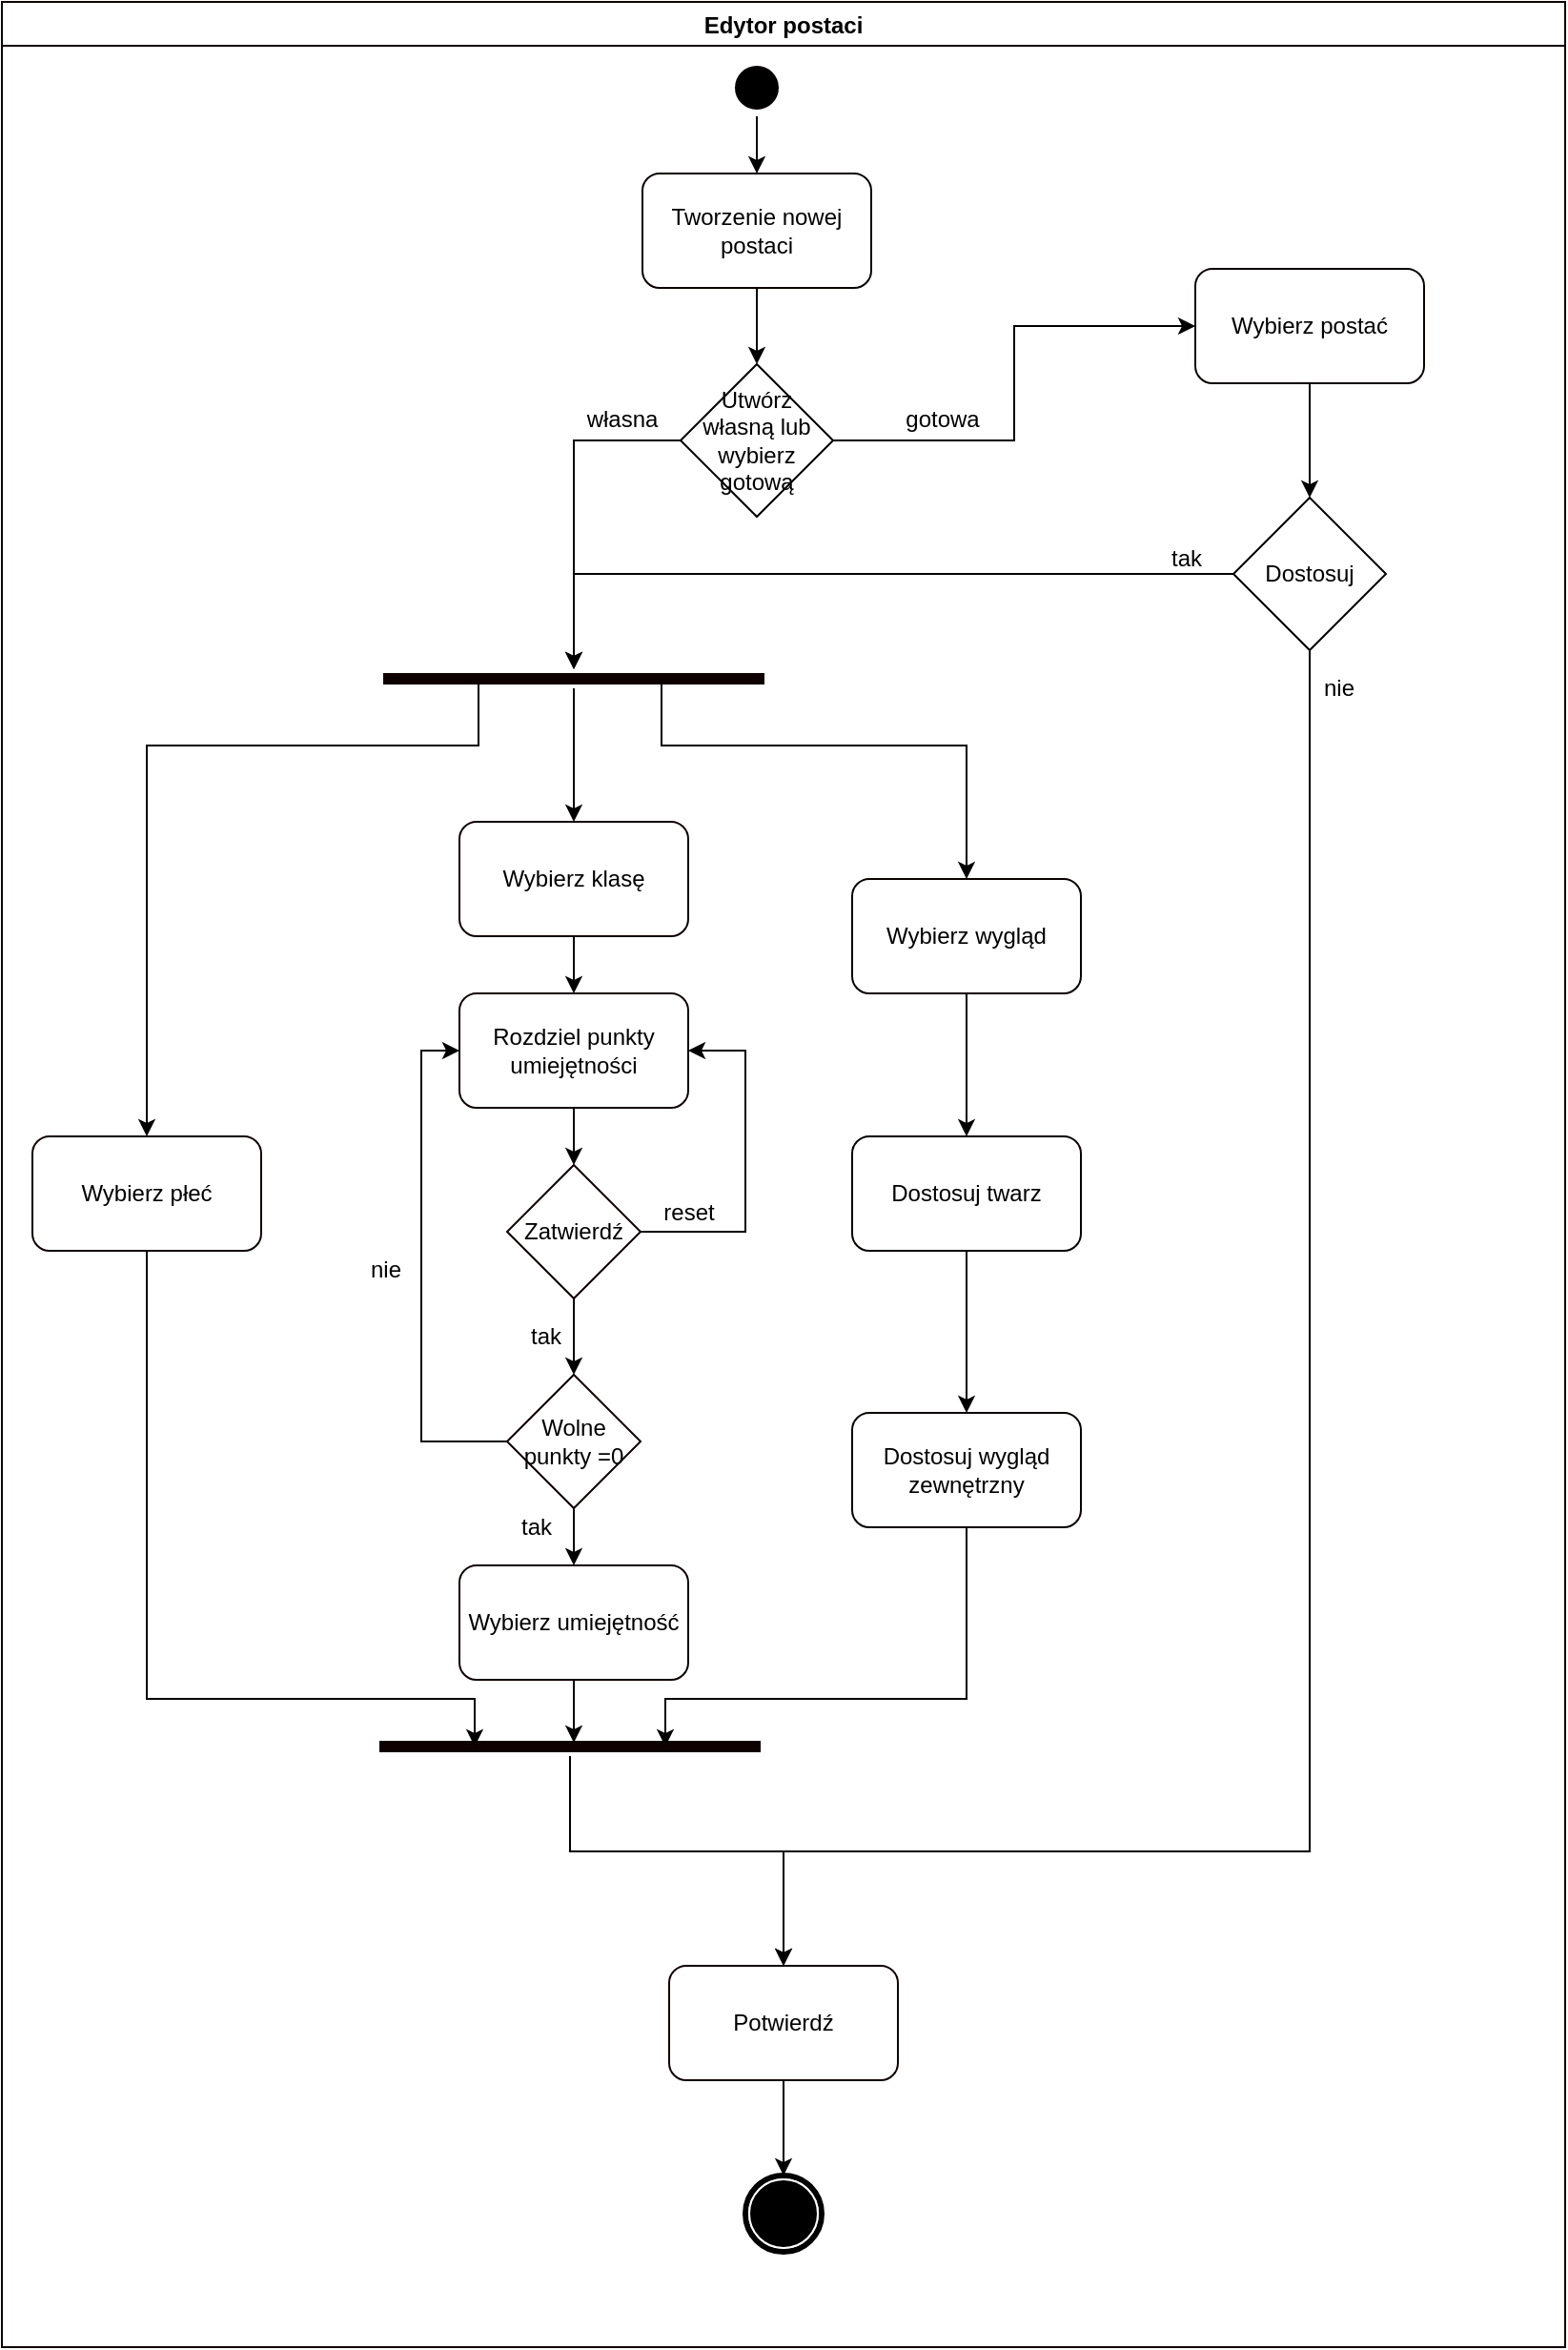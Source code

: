 <mxfile version="13.1.2" type="device"><diagram id="g4oZgtwVzUHh5buX6FxW" name="Page-1"><mxGraphModel dx="1382" dy="2053" grid="1" gridSize="10" guides="1" tooltips="1" connect="1" arrows="1" fold="1" page="1" pageScale="1" pageWidth="827" pageHeight="1169" math="0" shadow="0"><root><mxCell id="0"/><mxCell id="1" parent="0"/><mxCell id="P9ZD3gbq-AAUb1U4SVyz-56" value="Edytor postaci" style="swimlane;strokeColor=#0F0000;" parent="1" vertex="1"><mxGeometry x="4" y="-20" width="820" height="1230" as="geometry"/></mxCell><mxCell id="P9ZD3gbq-AAUb1U4SVyz-57" value="reset&lt;br&gt;" style="text;html=1;align=center;verticalAlign=middle;resizable=0;points=[];autosize=1;" parent="P9ZD3gbq-AAUb1U4SVyz-56" vertex="1"><mxGeometry x="340" y="625" width="40" height="20" as="geometry"/></mxCell><mxCell id="P9ZD3gbq-AAUb1U4SVyz-58" value="tak&lt;br&gt;" style="text;html=1;align=center;verticalAlign=middle;resizable=0;points=[];autosize=1;" parent="P9ZD3gbq-AAUb1U4SVyz-56" vertex="1"><mxGeometry x="270" y="690" width="30" height="20" as="geometry"/></mxCell><mxCell id="P9ZD3gbq-AAUb1U4SVyz-17" value="Wybierz płeć" style="rounded=1;whiteSpace=wrap;html=1;strokeColor=#0F0000;" parent="P9ZD3gbq-AAUb1U4SVyz-56" vertex="1"><mxGeometry x="16" y="595" width="120" height="60" as="geometry"/></mxCell><mxCell id="P9ZD3gbq-AAUb1U4SVyz-19" value="Wybierz klasę" style="rounded=1;whiteSpace=wrap;html=1;strokeColor=#0F0000;" parent="P9ZD3gbq-AAUb1U4SVyz-56" vertex="1"><mxGeometry x="240" y="430" width="120" height="60" as="geometry"/></mxCell><mxCell id="P9ZD3gbq-AAUb1U4SVyz-38" value="Rozdziel punkty umiejętności" style="rounded=1;whiteSpace=wrap;html=1;strokeColor=#0F0000;" parent="P9ZD3gbq-AAUb1U4SVyz-56" vertex="1"><mxGeometry x="240" y="520" width="120" height="60" as="geometry"/></mxCell><mxCell id="P9ZD3gbq-AAUb1U4SVyz-41" value="" style="edgeStyle=orthogonalEdgeStyle;rounded=0;orthogonalLoop=1;jettySize=auto;html=1;" parent="P9ZD3gbq-AAUb1U4SVyz-56" source="P9ZD3gbq-AAUb1U4SVyz-19" target="P9ZD3gbq-AAUb1U4SVyz-38" edge="1"><mxGeometry relative="1" as="geometry"/></mxCell><mxCell id="P9ZD3gbq-AAUb1U4SVyz-60" style="edgeStyle=orthogonalEdgeStyle;rounded=0;orthogonalLoop=1;jettySize=auto;html=1;exitX=0.5;exitY=1;exitDx=0;exitDy=0;entryX=0.5;entryY=0;entryDx=0;entryDy=0;" parent="P9ZD3gbq-AAUb1U4SVyz-56" source="P9ZD3gbq-AAUb1U4SVyz-39" target="P9ZD3gbq-AAUb1U4SVyz-59" edge="1"><mxGeometry relative="1" as="geometry"/></mxCell><mxCell id="P9ZD3gbq-AAUb1U4SVyz-39" value="Zatwierdź" style="rhombus;whiteSpace=wrap;html=1;strokeColor=#0F0000;" parent="P9ZD3gbq-AAUb1U4SVyz-56" vertex="1"><mxGeometry x="265" y="610" width="70" height="70" as="geometry"/></mxCell><mxCell id="P9ZD3gbq-AAUb1U4SVyz-40" style="edgeStyle=orthogonalEdgeStyle;rounded=0;orthogonalLoop=1;jettySize=auto;html=1;exitX=1;exitY=0.5;exitDx=0;exitDy=0;entryX=1;entryY=0.5;entryDx=0;entryDy=0;" parent="P9ZD3gbq-AAUb1U4SVyz-56" source="P9ZD3gbq-AAUb1U4SVyz-39" target="P9ZD3gbq-AAUb1U4SVyz-38" edge="1"><mxGeometry relative="1" as="geometry"><Array as="points"><mxPoint x="390" y="645"/><mxPoint x="390" y="550"/></Array></mxGeometry></mxCell><mxCell id="P9ZD3gbq-AAUb1U4SVyz-42" value="" style="edgeStyle=orthogonalEdgeStyle;rounded=0;orthogonalLoop=1;jettySize=auto;html=1;" parent="P9ZD3gbq-AAUb1U4SVyz-56" source="P9ZD3gbq-AAUb1U4SVyz-38" target="P9ZD3gbq-AAUb1U4SVyz-39" edge="1"><mxGeometry relative="1" as="geometry"/></mxCell><mxCell id="P9ZD3gbq-AAUb1U4SVyz-43" value="Wybierz umiejętność" style="rounded=1;whiteSpace=wrap;html=1;strokeColor=#0F0000;" parent="P9ZD3gbq-AAUb1U4SVyz-56" vertex="1"><mxGeometry x="240" y="820" width="120" height="60" as="geometry"/></mxCell><mxCell id="P9ZD3gbq-AAUb1U4SVyz-61" style="edgeStyle=orthogonalEdgeStyle;rounded=0;orthogonalLoop=1;jettySize=auto;html=1;exitX=0;exitY=0.5;exitDx=0;exitDy=0;entryX=0;entryY=0.5;entryDx=0;entryDy=0;" parent="P9ZD3gbq-AAUb1U4SVyz-56" source="P9ZD3gbq-AAUb1U4SVyz-59" target="P9ZD3gbq-AAUb1U4SVyz-38" edge="1"><mxGeometry relative="1" as="geometry"/></mxCell><mxCell id="P9ZD3gbq-AAUb1U4SVyz-62" style="edgeStyle=orthogonalEdgeStyle;rounded=0;orthogonalLoop=1;jettySize=auto;html=1;exitX=0.5;exitY=1;exitDx=0;exitDy=0;entryX=0.5;entryY=0;entryDx=0;entryDy=0;" parent="P9ZD3gbq-AAUb1U4SVyz-56" source="P9ZD3gbq-AAUb1U4SVyz-59" target="P9ZD3gbq-AAUb1U4SVyz-43" edge="1"><mxGeometry relative="1" as="geometry"/></mxCell><mxCell id="P9ZD3gbq-AAUb1U4SVyz-59" value="Wolne punkty =0" style="rhombus;whiteSpace=wrap;html=1;strokeColor=#0F0000;" parent="P9ZD3gbq-AAUb1U4SVyz-56" vertex="1"><mxGeometry x="265" y="720" width="70" height="70" as="geometry"/></mxCell><mxCell id="P9ZD3gbq-AAUb1U4SVyz-66" value="tak&lt;br&gt;" style="text;html=1;align=center;verticalAlign=middle;resizable=0;points=[];autosize=1;" parent="P9ZD3gbq-AAUb1U4SVyz-56" vertex="1"><mxGeometry x="265" y="790" width="30" height="20" as="geometry"/></mxCell><mxCell id="P9ZD3gbq-AAUb1U4SVyz-67" value="nie" style="text;html=1;align=center;verticalAlign=middle;resizable=0;points=[];autosize=1;" parent="P9ZD3gbq-AAUb1U4SVyz-56" vertex="1"><mxGeometry x="186" y="655" width="30" height="20" as="geometry"/></mxCell><mxCell id="P9ZD3gbq-AAUb1U4SVyz-46" value="Dostosuj wygląd zewnętrzny" style="rounded=1;whiteSpace=wrap;html=1;strokeColor=#0A0000;" parent="P9ZD3gbq-AAUb1U4SVyz-56" vertex="1"><mxGeometry x="446" y="740" width="120" height="60" as="geometry"/></mxCell><mxCell id="P9ZD3gbq-AAUb1U4SVyz-45" value="Dostosuj twarz" style="rounded=1;whiteSpace=wrap;html=1;strokeColor=#0A0000;" parent="P9ZD3gbq-AAUb1U4SVyz-56" vertex="1"><mxGeometry x="446" y="595" width="120" height="60" as="geometry"/></mxCell><mxCell id="P9ZD3gbq-AAUb1U4SVyz-48" value="" style="edgeStyle=orthogonalEdgeStyle;rounded=0;orthogonalLoop=1;jettySize=auto;html=1;" parent="P9ZD3gbq-AAUb1U4SVyz-56" source="P9ZD3gbq-AAUb1U4SVyz-45" target="P9ZD3gbq-AAUb1U4SVyz-46" edge="1"><mxGeometry relative="1" as="geometry"/></mxCell><mxCell id="P9ZD3gbq-AAUb1U4SVyz-5" value="Wybierz wygląd" style="rounded=1;whiteSpace=wrap;html=1;strokeColor=#0A0000;" parent="P9ZD3gbq-AAUb1U4SVyz-56" vertex="1"><mxGeometry x="446" y="460" width="120" height="60" as="geometry"/></mxCell><mxCell id="P9ZD3gbq-AAUb1U4SVyz-47" value="" style="edgeStyle=orthogonalEdgeStyle;rounded=0;orthogonalLoop=1;jettySize=auto;html=1;" parent="P9ZD3gbq-AAUb1U4SVyz-56" source="P9ZD3gbq-AAUb1U4SVyz-5" target="P9ZD3gbq-AAUb1U4SVyz-45" edge="1"><mxGeometry relative="1" as="geometry"/></mxCell><mxCell id="JunRjvbxCPhccJJ_ZWVr-8" style="edgeStyle=orthogonalEdgeStyle;rounded=0;orthogonalLoop=1;jettySize=auto;html=1;exitX=1;exitY=0.5;exitDx=0;exitDy=0;entryX=0;entryY=0.5;entryDx=0;entryDy=0;" edge="1" parent="P9ZD3gbq-AAUb1U4SVyz-56" source="JunRjvbxCPhccJJ_ZWVr-1" target="JunRjvbxCPhccJJ_ZWVr-4"><mxGeometry relative="1" as="geometry"/></mxCell><mxCell id="JunRjvbxCPhccJJ_ZWVr-1" value="Utwórz własną lub wybierz gotową" style="rhombus;whiteSpace=wrap;html=1;" vertex="1" parent="P9ZD3gbq-AAUb1U4SVyz-56"><mxGeometry x="356" y="190" width="80" height="80" as="geometry"/></mxCell><mxCell id="JunRjvbxCPhccJJ_ZWVr-6" style="edgeStyle=orthogonalEdgeStyle;rounded=0;orthogonalLoop=1;jettySize=auto;html=1;exitX=0.5;exitY=1;exitDx=0;exitDy=0;" edge="1" parent="P9ZD3gbq-AAUb1U4SVyz-56" source="JunRjvbxCPhccJJ_ZWVr-4" target="JunRjvbxCPhccJJ_ZWVr-5"><mxGeometry relative="1" as="geometry"/></mxCell><mxCell id="JunRjvbxCPhccJJ_ZWVr-4" value="Wybierz postać" style="rounded=1;whiteSpace=wrap;html=1;strokeColor=#0A0000;" vertex="1" parent="P9ZD3gbq-AAUb1U4SVyz-56"><mxGeometry x="626" y="140" width="120" height="60" as="geometry"/></mxCell><mxCell id="JunRjvbxCPhccJJ_ZWVr-5" value="Dostosuj" style="rhombus;whiteSpace=wrap;html=1;" vertex="1" parent="P9ZD3gbq-AAUb1U4SVyz-56"><mxGeometry x="646" y="260" width="80" height="80" as="geometry"/></mxCell><mxCell id="JunRjvbxCPhccJJ_ZWVr-13" value="gotowa" style="text;html=1;align=center;verticalAlign=middle;resizable=0;points=[];autosize=1;" vertex="1" parent="P9ZD3gbq-AAUb1U4SVyz-56"><mxGeometry x="468" y="209" width="50" height="20" as="geometry"/></mxCell><mxCell id="JunRjvbxCPhccJJ_ZWVr-14" value="własna" style="text;html=1;align=center;verticalAlign=middle;resizable=0;points=[];autosize=1;" vertex="1" parent="P9ZD3gbq-AAUb1U4SVyz-56"><mxGeometry x="300" y="209" width="50" height="20" as="geometry"/></mxCell><mxCell id="JunRjvbxCPhccJJ_ZWVr-15" value="tak" style="text;html=1;align=center;verticalAlign=middle;resizable=0;points=[];autosize=1;" vertex="1" parent="P9ZD3gbq-AAUb1U4SVyz-56"><mxGeometry x="606" y="282" width="30" height="20" as="geometry"/></mxCell><mxCell id="JunRjvbxCPhccJJ_ZWVr-16" value="nie&lt;br&gt;" style="text;html=1;align=center;verticalAlign=middle;resizable=0;points=[];autosize=1;" vertex="1" parent="P9ZD3gbq-AAUb1U4SVyz-56"><mxGeometry x="686" y="350" width="30" height="20" as="geometry"/></mxCell><mxCell id="P9ZD3gbq-AAUb1U4SVyz-16" style="edgeStyle=orthogonalEdgeStyle;rounded=0;orthogonalLoop=1;jettySize=auto;html=1;exitX=0.5;exitY=1;exitDx=0;exitDy=0;entryX=0.5;entryY=0;entryDx=0;entryDy=0;" parent="1" source="P9ZD3gbq-AAUb1U4SVyz-2" target="P9ZD3gbq-AAUb1U4SVyz-3" edge="1"><mxGeometry relative="1" as="geometry"/></mxCell><mxCell id="P9ZD3gbq-AAUb1U4SVyz-2" value="" style="ellipse;shape=startState;fillColor=#000000;strokeColor=#0A0000;" parent="1" vertex="1"><mxGeometry x="385" y="10" width="30" height="30" as="geometry"/></mxCell><mxCell id="P9ZD3gbq-AAUb1U4SVyz-55" style="edgeStyle=orthogonalEdgeStyle;rounded=0;orthogonalLoop=1;jettySize=auto;html=1;exitX=0.5;exitY=1;exitDx=0;exitDy=0;" parent="1" source="P9ZD3gbq-AAUb1U4SVyz-3" edge="1"><mxGeometry relative="1" as="geometry"><mxPoint x="400" y="170" as="targetPoint"/></mxGeometry></mxCell><mxCell id="P9ZD3gbq-AAUb1U4SVyz-3" value="Tworzenie nowej postaci" style="rounded=1;whiteSpace=wrap;html=1;strokeColor=#0A0000;" parent="1" vertex="1"><mxGeometry x="340" y="70" width="120" height="60" as="geometry"/></mxCell><mxCell id="P9ZD3gbq-AAUb1U4SVyz-13" style="edgeStyle=orthogonalEdgeStyle;rounded=0;orthogonalLoop=1;jettySize=auto;html=1;exitX=0.75;exitY=0.5;exitDx=0;exitDy=0;exitPerimeter=0;entryX=0.5;entryY=0;entryDx=0;entryDy=0;" parent="1" source="P9ZD3gbq-AAUb1U4SVyz-6" target="P9ZD3gbq-AAUb1U4SVyz-5" edge="1"><mxGeometry relative="1" as="geometry"><mxPoint x="420" y="410" as="targetPoint"/><Array as="points"><mxPoint x="350" y="370"/><mxPoint x="510" y="370"/></Array></mxGeometry></mxCell><mxCell id="P9ZD3gbq-AAUb1U4SVyz-14" style="edgeStyle=orthogonalEdgeStyle;rounded=0;orthogonalLoop=1;jettySize=auto;html=1;exitX=0.25;exitY=0.5;exitDx=0;exitDy=0;exitPerimeter=0;entryX=0.5;entryY=0;entryDx=0;entryDy=0;" parent="1" source="P9ZD3gbq-AAUb1U4SVyz-6" target="P9ZD3gbq-AAUb1U4SVyz-17" edge="1"><mxGeometry relative="1" as="geometry"><mxPoint x="180" y="410" as="targetPoint"/><Array as="points"><mxPoint x="250" y="370"/><mxPoint x="70" y="370"/></Array></mxGeometry></mxCell><mxCell id="P9ZD3gbq-AAUb1U4SVyz-21" value="" style="edgeStyle=orthogonalEdgeStyle;rounded=0;orthogonalLoop=1;jettySize=auto;html=1;" parent="1" source="P9ZD3gbq-AAUb1U4SVyz-6" target="P9ZD3gbq-AAUb1U4SVyz-19" edge="1"><mxGeometry relative="1" as="geometry"/></mxCell><mxCell id="P9ZD3gbq-AAUb1U4SVyz-6" value="" style="shape=line;html=1;strokeWidth=6;strokeColor=#0F0000;" parent="1" vertex="1"><mxGeometry x="204" y="330" width="200" height="10" as="geometry"/></mxCell><mxCell id="P9ZD3gbq-AAUb1U4SVyz-15" style="edgeStyle=orthogonalEdgeStyle;rounded=0;orthogonalLoop=1;jettySize=auto;html=1;exitX=0.5;exitY=1;exitDx=0;exitDy=0;" parent="1" edge="1"><mxGeometry relative="1" as="geometry"><mxPoint x="400" y="80" as="sourcePoint"/><mxPoint x="400" y="80" as="targetPoint"/></mxGeometry></mxCell><mxCell id="P9ZD3gbq-AAUb1U4SVyz-28" value="" style="shape=mxgraph.bpmn.shape;html=1;verticalLabelPosition=bottom;labelBackgroundColor=#ffffff;verticalAlign=top;perimeter=ellipsePerimeter;outline=end;symbol=terminate;rounded=0;shadow=0;comic=0;strokeWidth=1;fontFamily=Verdana;fontSize=12;align=center;" parent="1" vertex="1"><mxGeometry x="394" y="1120" width="40" height="40" as="geometry"/></mxCell><mxCell id="P9ZD3gbq-AAUb1U4SVyz-31" style="edgeStyle=orthogonalEdgeStyle;rounded=0;orthogonalLoop=1;jettySize=auto;html=1;exitX=0.5;exitY=1;exitDx=0;exitDy=0;entryX=0.5;entryY=0;entryDx=0;entryDy=0;" parent="1" source="P9ZD3gbq-AAUb1U4SVyz-29" target="P9ZD3gbq-AAUb1U4SVyz-28" edge="1"><mxGeometry relative="1" as="geometry"/></mxCell><mxCell id="JunRjvbxCPhccJJ_ZWVr-10" style="edgeStyle=orthogonalEdgeStyle;rounded=0;orthogonalLoop=1;jettySize=auto;html=1;exitX=0.5;exitY=0;exitDx=0;exitDy=0;" edge="1" parent="1" source="P9ZD3gbq-AAUb1U4SVyz-29"><mxGeometry relative="1" as="geometry"><mxPoint x="414" y="1010" as="targetPoint"/></mxGeometry></mxCell><mxCell id="P9ZD3gbq-AAUb1U4SVyz-29" value="Potwierdź" style="rounded=1;whiteSpace=wrap;html=1;strokeColor=#0F0000;" parent="1" vertex="1"><mxGeometry x="354" y="1010" width="120" height="60" as="geometry"/></mxCell><mxCell id="P9ZD3gbq-AAUb1U4SVyz-54" value="" style="edgeStyle=orthogonalEdgeStyle;rounded=0;orthogonalLoop=1;jettySize=auto;html=1;entryX=0.5;entryY=0;entryDx=0;entryDy=0;" parent="1" source="P9ZD3gbq-AAUb1U4SVyz-49" target="P9ZD3gbq-AAUb1U4SVyz-29" edge="1"><mxGeometry relative="1" as="geometry"><mxPoint x="364" y="955" as="targetPoint"/><Array as="points"><mxPoint x="302" y="950"/><mxPoint x="414" y="950"/></Array></mxGeometry></mxCell><mxCell id="P9ZD3gbq-AAUb1U4SVyz-49" value="" style="shape=line;html=1;strokeWidth=6;strokeColor=#0F0000;" parent="1" vertex="1"><mxGeometry x="202" y="890" width="200" height="10" as="geometry"/></mxCell><mxCell id="P9ZD3gbq-AAUb1U4SVyz-65" style="edgeStyle=orthogonalEdgeStyle;rounded=0;orthogonalLoop=1;jettySize=auto;html=1;exitX=0.5;exitY=1;exitDx=0;exitDy=0;entryX=0.51;entryY=0.3;entryDx=0;entryDy=0;entryPerimeter=0;" parent="1" source="P9ZD3gbq-AAUb1U4SVyz-43" target="P9ZD3gbq-AAUb1U4SVyz-49" edge="1"><mxGeometry relative="1" as="geometry"/></mxCell><mxCell id="P9ZD3gbq-AAUb1U4SVyz-68" style="edgeStyle=orthogonalEdgeStyle;rounded=0;orthogonalLoop=1;jettySize=auto;html=1;exitX=0.5;exitY=1;exitDx=0;exitDy=0;entryX=0.75;entryY=0.5;entryDx=0;entryDy=0;entryPerimeter=0;" parent="1" source="P9ZD3gbq-AAUb1U4SVyz-46" target="P9ZD3gbq-AAUb1U4SVyz-49" edge="1"><mxGeometry relative="1" as="geometry"><Array as="points"><mxPoint x="510" y="870"/><mxPoint x="352" y="870"/></Array></mxGeometry></mxCell><mxCell id="P9ZD3gbq-AAUb1U4SVyz-77" style="edgeStyle=orthogonalEdgeStyle;rounded=0;orthogonalLoop=1;jettySize=auto;html=1;exitX=0.5;exitY=1;exitDx=0;exitDy=0;entryX=0.25;entryY=0.5;entryDx=0;entryDy=0;entryPerimeter=0;" parent="1" source="P9ZD3gbq-AAUb1U4SVyz-17" target="P9ZD3gbq-AAUb1U4SVyz-49" edge="1"><mxGeometry relative="1" as="geometry"><Array as="points"><mxPoint x="80" y="870"/><mxPoint x="252" y="870"/></Array></mxGeometry></mxCell><mxCell id="JunRjvbxCPhccJJ_ZWVr-2" style="edgeStyle=orthogonalEdgeStyle;rounded=0;orthogonalLoop=1;jettySize=auto;html=1;exitX=0;exitY=0.5;exitDx=0;exitDy=0;" edge="1" parent="1" source="JunRjvbxCPhccJJ_ZWVr-1" target="P9ZD3gbq-AAUb1U4SVyz-6"><mxGeometry relative="1" as="geometry"/></mxCell><mxCell id="JunRjvbxCPhccJJ_ZWVr-7" style="edgeStyle=orthogonalEdgeStyle;rounded=0;orthogonalLoop=1;jettySize=auto;html=1;exitX=0;exitY=0.5;exitDx=0;exitDy=0;" edge="1" parent="1" source="JunRjvbxCPhccJJ_ZWVr-5" target="P9ZD3gbq-AAUb1U4SVyz-6"><mxGeometry relative="1" as="geometry"/></mxCell><mxCell id="JunRjvbxCPhccJJ_ZWVr-12" style="edgeStyle=orthogonalEdgeStyle;rounded=0;orthogonalLoop=1;jettySize=auto;html=1;exitX=0.5;exitY=1;exitDx=0;exitDy=0;entryX=0.5;entryY=0;entryDx=0;entryDy=0;" edge="1" parent="1" source="JunRjvbxCPhccJJ_ZWVr-5" target="P9ZD3gbq-AAUb1U4SVyz-29"><mxGeometry relative="1" as="geometry"><Array as="points"><mxPoint x="690" y="950"/><mxPoint x="414" y="950"/></Array></mxGeometry></mxCell></root></mxGraphModel></diagram></mxfile>